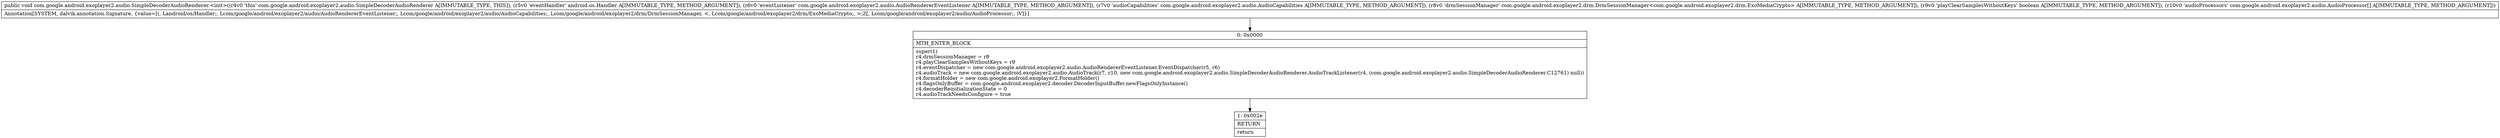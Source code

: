 digraph "CFG forcom.google.android.exoplayer2.audio.SimpleDecoderAudioRenderer.\<init\>(Landroid\/os\/Handler;Lcom\/google\/android\/exoplayer2\/audio\/AudioRendererEventListener;Lcom\/google\/android\/exoplayer2\/audio\/AudioCapabilities;Lcom\/google\/android\/exoplayer2\/drm\/DrmSessionManager;Z[Lcom\/google\/android\/exoplayer2\/audio\/AudioProcessor;)V" {
Node_0 [shape=record,label="{0\:\ 0x0000|MTH_ENTER_BLOCK\l|super(1)\lr4.drmSessionManager = r8\lr4.playClearSamplesWithoutKeys = r9\lr4.eventDispatcher = new com.google.android.exoplayer2.audio.AudioRendererEventListener.EventDispatcher(r5, r6)\lr4.audioTrack = new com.google.android.exoplayer2.audio.AudioTrack(r7, r10, new com.google.android.exoplayer2.audio.SimpleDecoderAudioRenderer.AudioTrackListener(r4, (com.google.android.exoplayer2.audio.SimpleDecoderAudioRenderer.C12761) null))\lr4.formatHolder = new com.google.android.exoplayer2.FormatHolder()\lr4.flagsOnlyBuffer = com.google.android.exoplayer2.decoder.DecoderInputBuffer.newFlagsOnlyInstance()\lr4.decoderReinitializationState = 0\lr4.audioTrackNeedsConfigure = true\l}"];
Node_1 [shape=record,label="{1\:\ 0x002e|RETURN\l|return\l}"];
MethodNode[shape=record,label="{public void com.google.android.exoplayer2.audio.SimpleDecoderAudioRenderer.\<init\>((r4v0 'this' com.google.android.exoplayer2.audio.SimpleDecoderAudioRenderer A[IMMUTABLE_TYPE, THIS]), (r5v0 'eventHandler' android.os.Handler A[IMMUTABLE_TYPE, METHOD_ARGUMENT]), (r6v0 'eventListener' com.google.android.exoplayer2.audio.AudioRendererEventListener A[IMMUTABLE_TYPE, METHOD_ARGUMENT]), (r7v0 'audioCapabilities' com.google.android.exoplayer2.audio.AudioCapabilities A[IMMUTABLE_TYPE, METHOD_ARGUMENT]), (r8v0 'drmSessionManager' com.google.android.exoplayer2.drm.DrmSessionManager\<com.google.android.exoplayer2.drm.ExoMediaCrypto\> A[IMMUTABLE_TYPE, METHOD_ARGUMENT]), (r9v0 'playClearSamplesWithoutKeys' boolean A[IMMUTABLE_TYPE, METHOD_ARGUMENT]), (r10v0 'audioProcessors' com.google.android.exoplayer2.audio.AudioProcessor[] A[IMMUTABLE_TYPE, METHOD_ARGUMENT]))  | Annotation[SYSTEM, dalvik.annotation.Signature, \{value=[(, Landroid\/os\/Handler;, Lcom\/google\/android\/exoplayer2\/audio\/AudioRendererEventListener;, Lcom\/google\/android\/exoplayer2\/audio\/AudioCapabilities;, Lcom\/google\/android\/exoplayer2\/drm\/DrmSessionManager, \<, Lcom\/google\/android\/exoplayer2\/drm\/ExoMediaCrypto;, \>;Z[, Lcom\/google\/android\/exoplayer2\/audio\/AudioProcessor;, )V]\}]\l}"];
MethodNode -> Node_0;
Node_0 -> Node_1;
}

